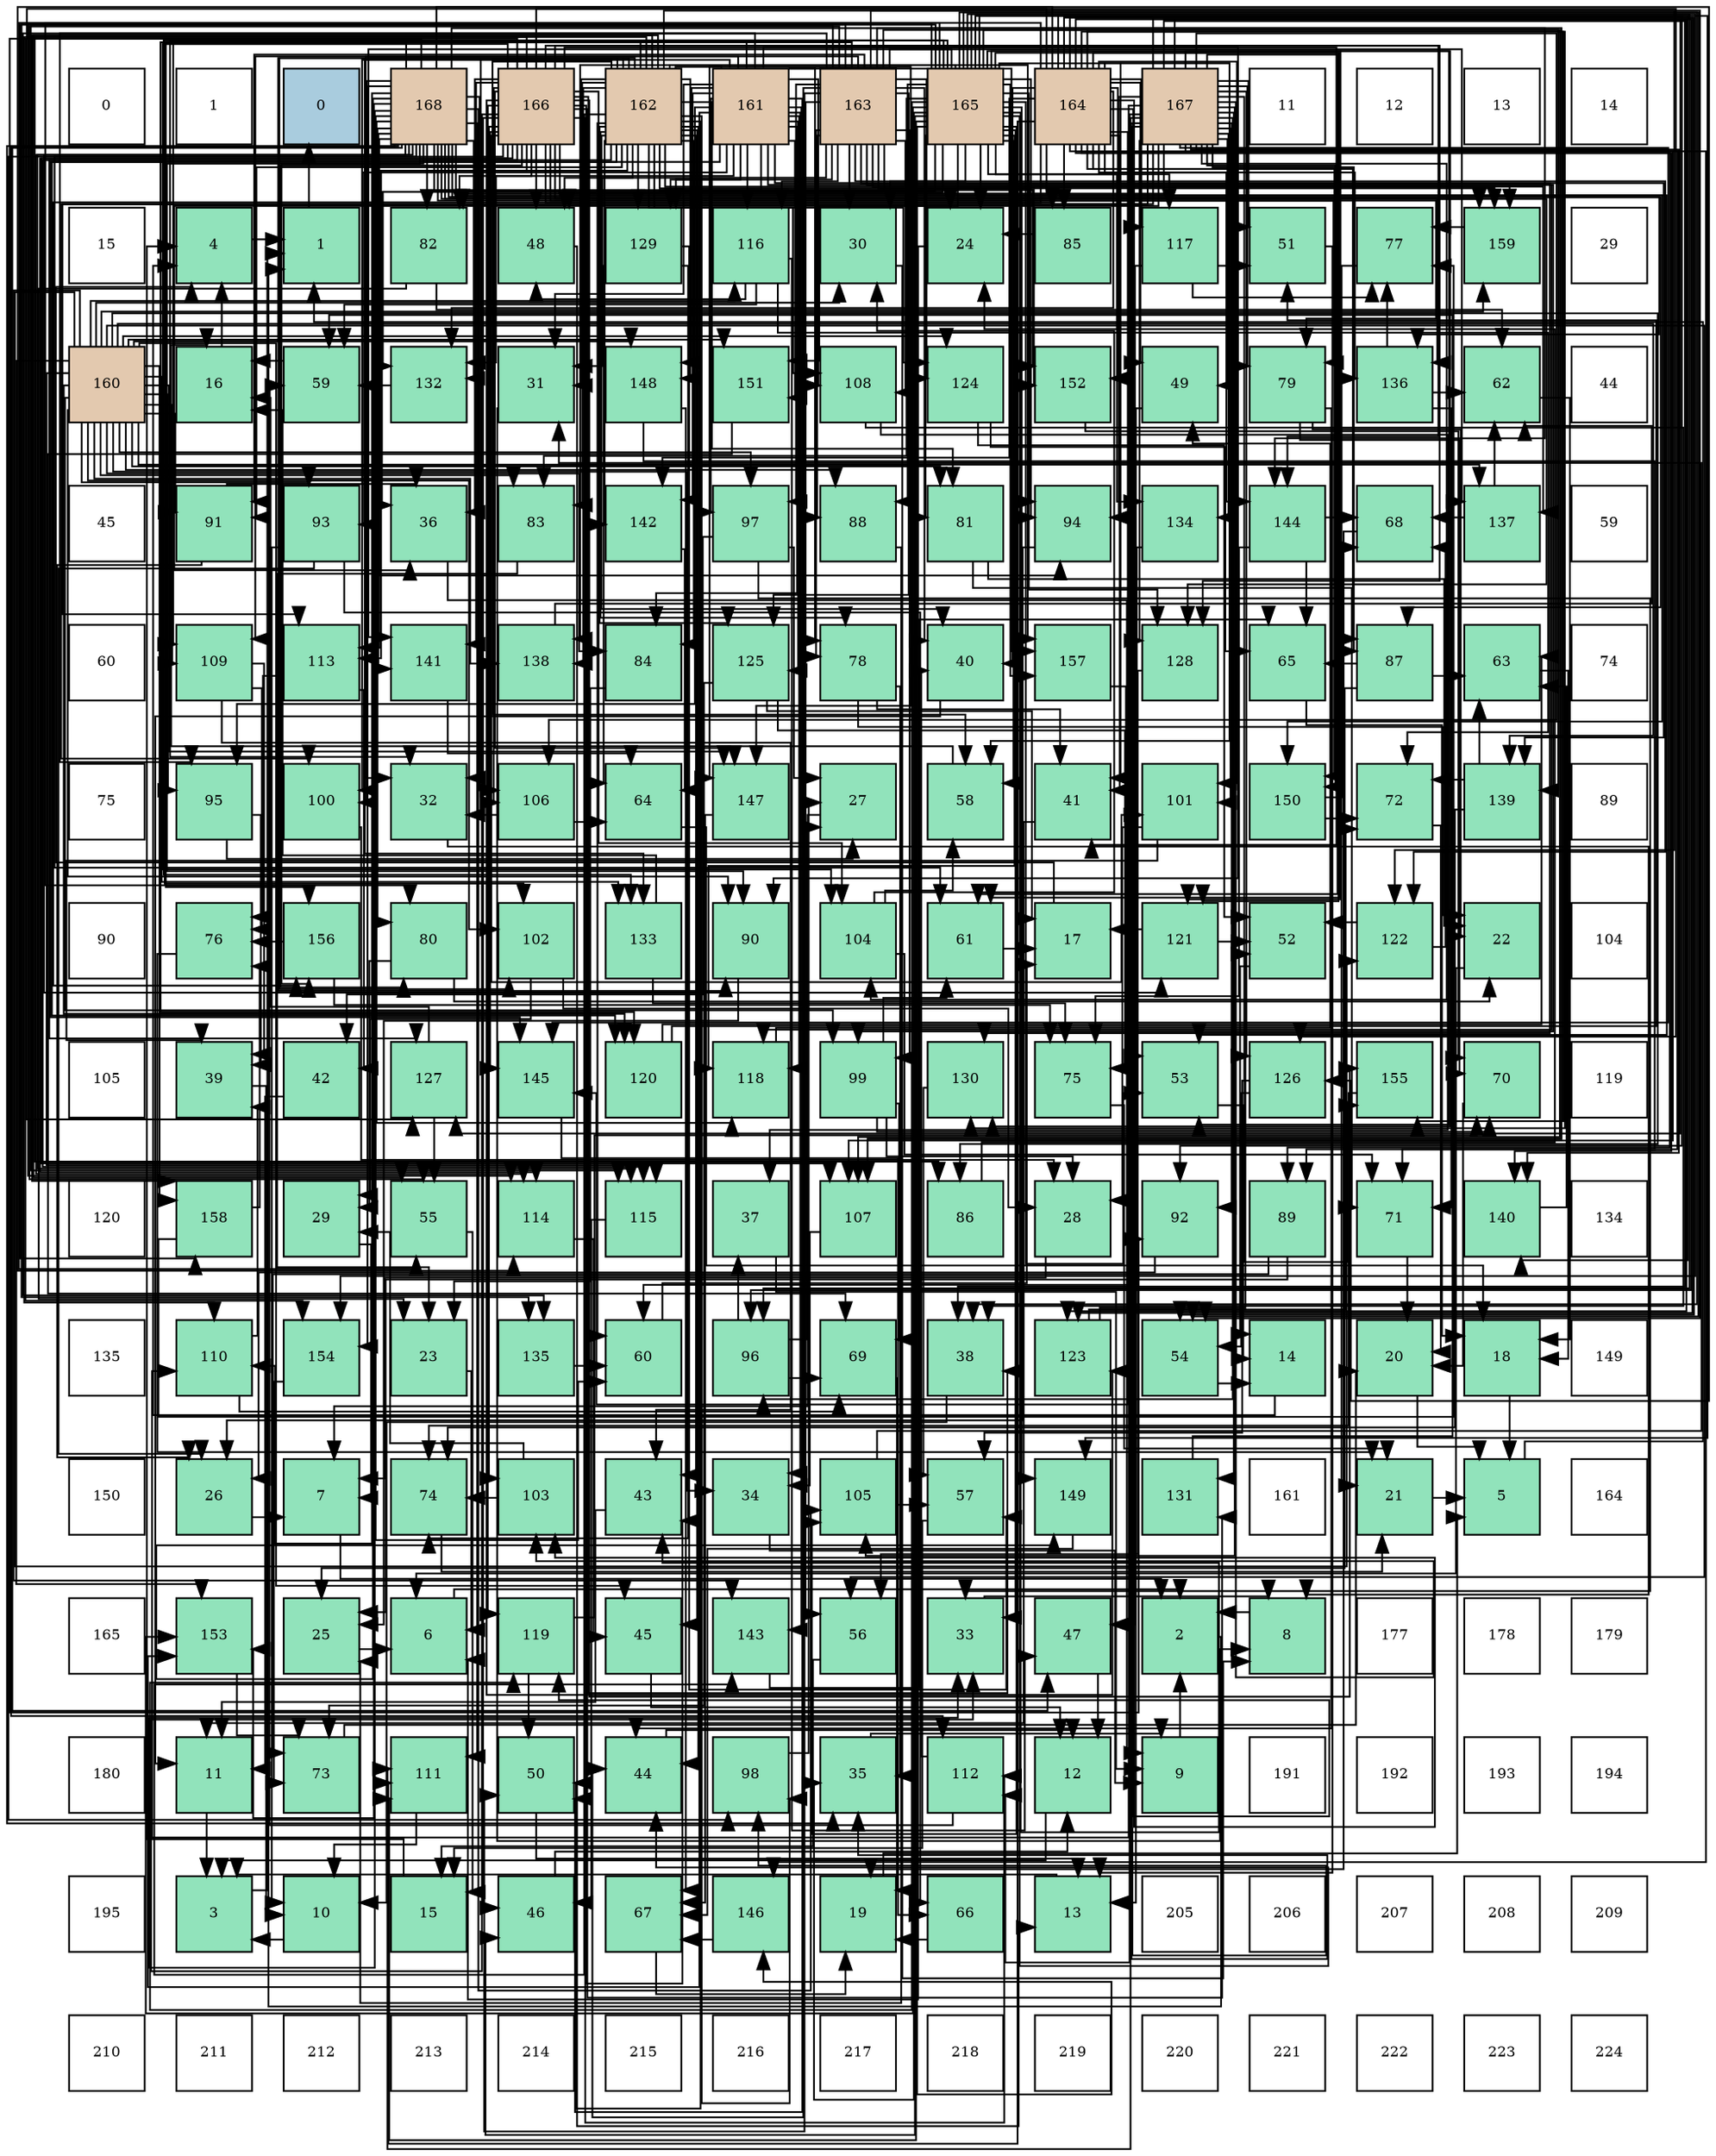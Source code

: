 digraph layout{
 rankdir=TB;
 splines=ortho;
 node [style=filled shape=square fixedsize=true width=0.6];
0[label="0", fontsize=8, fillcolor="#ffffff"];
1[label="1", fontsize=8, fillcolor="#ffffff"];
2[label="0", fontsize=8, fillcolor="#a9ccde"];
3[label="168", fontsize=8, fillcolor="#e3c9af"];
4[label="166", fontsize=8, fillcolor="#e3c9af"];
5[label="162", fontsize=8, fillcolor="#e3c9af"];
6[label="161", fontsize=8, fillcolor="#e3c9af"];
7[label="163", fontsize=8, fillcolor="#e3c9af"];
8[label="165", fontsize=8, fillcolor="#e3c9af"];
9[label="164", fontsize=8, fillcolor="#e3c9af"];
10[label="167", fontsize=8, fillcolor="#e3c9af"];
11[label="11", fontsize=8, fillcolor="#ffffff"];
12[label="12", fontsize=8, fillcolor="#ffffff"];
13[label="13", fontsize=8, fillcolor="#ffffff"];
14[label="14", fontsize=8, fillcolor="#ffffff"];
15[label="15", fontsize=8, fillcolor="#ffffff"];
16[label="4", fontsize=8, fillcolor="#91e3bb"];
17[label="1", fontsize=8, fillcolor="#91e3bb"];
18[label="82", fontsize=8, fillcolor="#91e3bb"];
19[label="48", fontsize=8, fillcolor="#91e3bb"];
20[label="129", fontsize=8, fillcolor="#91e3bb"];
21[label="116", fontsize=8, fillcolor="#91e3bb"];
22[label="30", fontsize=8, fillcolor="#91e3bb"];
23[label="24", fontsize=8, fillcolor="#91e3bb"];
24[label="85", fontsize=8, fillcolor="#91e3bb"];
25[label="117", fontsize=8, fillcolor="#91e3bb"];
26[label="51", fontsize=8, fillcolor="#91e3bb"];
27[label="77", fontsize=8, fillcolor="#91e3bb"];
28[label="159", fontsize=8, fillcolor="#91e3bb"];
29[label="29", fontsize=8, fillcolor="#ffffff"];
30[label="160", fontsize=8, fillcolor="#e3c9af"];
31[label="16", fontsize=8, fillcolor="#91e3bb"];
32[label="59", fontsize=8, fillcolor="#91e3bb"];
33[label="132", fontsize=8, fillcolor="#91e3bb"];
34[label="31", fontsize=8, fillcolor="#91e3bb"];
35[label="148", fontsize=8, fillcolor="#91e3bb"];
36[label="151", fontsize=8, fillcolor="#91e3bb"];
37[label="108", fontsize=8, fillcolor="#91e3bb"];
38[label="124", fontsize=8, fillcolor="#91e3bb"];
39[label="152", fontsize=8, fillcolor="#91e3bb"];
40[label="49", fontsize=8, fillcolor="#91e3bb"];
41[label="79", fontsize=8, fillcolor="#91e3bb"];
42[label="136", fontsize=8, fillcolor="#91e3bb"];
43[label="62", fontsize=8, fillcolor="#91e3bb"];
44[label="44", fontsize=8, fillcolor="#ffffff"];
45[label="45", fontsize=8, fillcolor="#ffffff"];
46[label="91", fontsize=8, fillcolor="#91e3bb"];
47[label="93", fontsize=8, fillcolor="#91e3bb"];
48[label="36", fontsize=8, fillcolor="#91e3bb"];
49[label="83", fontsize=8, fillcolor="#91e3bb"];
50[label="142", fontsize=8, fillcolor="#91e3bb"];
51[label="97", fontsize=8, fillcolor="#91e3bb"];
52[label="88", fontsize=8, fillcolor="#91e3bb"];
53[label="81", fontsize=8, fillcolor="#91e3bb"];
54[label="94", fontsize=8, fillcolor="#91e3bb"];
55[label="134", fontsize=8, fillcolor="#91e3bb"];
56[label="144", fontsize=8, fillcolor="#91e3bb"];
57[label="68", fontsize=8, fillcolor="#91e3bb"];
58[label="137", fontsize=8, fillcolor="#91e3bb"];
59[label="59", fontsize=8, fillcolor="#ffffff"];
60[label="60", fontsize=8, fillcolor="#ffffff"];
61[label="109", fontsize=8, fillcolor="#91e3bb"];
62[label="113", fontsize=8, fillcolor="#91e3bb"];
63[label="141", fontsize=8, fillcolor="#91e3bb"];
64[label="138", fontsize=8, fillcolor="#91e3bb"];
65[label="84", fontsize=8, fillcolor="#91e3bb"];
66[label="125", fontsize=8, fillcolor="#91e3bb"];
67[label="78", fontsize=8, fillcolor="#91e3bb"];
68[label="40", fontsize=8, fillcolor="#91e3bb"];
69[label="157", fontsize=8, fillcolor="#91e3bb"];
70[label="128", fontsize=8, fillcolor="#91e3bb"];
71[label="65", fontsize=8, fillcolor="#91e3bb"];
72[label="87", fontsize=8, fillcolor="#91e3bb"];
73[label="63", fontsize=8, fillcolor="#91e3bb"];
74[label="74", fontsize=8, fillcolor="#ffffff"];
75[label="75", fontsize=8, fillcolor="#ffffff"];
76[label="95", fontsize=8, fillcolor="#91e3bb"];
77[label="100", fontsize=8, fillcolor="#91e3bb"];
78[label="32", fontsize=8, fillcolor="#91e3bb"];
79[label="106", fontsize=8, fillcolor="#91e3bb"];
80[label="64", fontsize=8, fillcolor="#91e3bb"];
81[label="147", fontsize=8, fillcolor="#91e3bb"];
82[label="27", fontsize=8, fillcolor="#91e3bb"];
83[label="58", fontsize=8, fillcolor="#91e3bb"];
84[label="41", fontsize=8, fillcolor="#91e3bb"];
85[label="101", fontsize=8, fillcolor="#91e3bb"];
86[label="150", fontsize=8, fillcolor="#91e3bb"];
87[label="72", fontsize=8, fillcolor="#91e3bb"];
88[label="139", fontsize=8, fillcolor="#91e3bb"];
89[label="89", fontsize=8, fillcolor="#ffffff"];
90[label="90", fontsize=8, fillcolor="#ffffff"];
91[label="76", fontsize=8, fillcolor="#91e3bb"];
92[label="156", fontsize=8, fillcolor="#91e3bb"];
93[label="80", fontsize=8, fillcolor="#91e3bb"];
94[label="102", fontsize=8, fillcolor="#91e3bb"];
95[label="133", fontsize=8, fillcolor="#91e3bb"];
96[label="90", fontsize=8, fillcolor="#91e3bb"];
97[label="104", fontsize=8, fillcolor="#91e3bb"];
98[label="61", fontsize=8, fillcolor="#91e3bb"];
99[label="17", fontsize=8, fillcolor="#91e3bb"];
100[label="121", fontsize=8, fillcolor="#91e3bb"];
101[label="52", fontsize=8, fillcolor="#91e3bb"];
102[label="122", fontsize=8, fillcolor="#91e3bb"];
103[label="22", fontsize=8, fillcolor="#91e3bb"];
104[label="104", fontsize=8, fillcolor="#ffffff"];
105[label="105", fontsize=8, fillcolor="#ffffff"];
106[label="39", fontsize=8, fillcolor="#91e3bb"];
107[label="42", fontsize=8, fillcolor="#91e3bb"];
108[label="127", fontsize=8, fillcolor="#91e3bb"];
109[label="145", fontsize=8, fillcolor="#91e3bb"];
110[label="120", fontsize=8, fillcolor="#91e3bb"];
111[label="118", fontsize=8, fillcolor="#91e3bb"];
112[label="99", fontsize=8, fillcolor="#91e3bb"];
113[label="130", fontsize=8, fillcolor="#91e3bb"];
114[label="75", fontsize=8, fillcolor="#91e3bb"];
115[label="53", fontsize=8, fillcolor="#91e3bb"];
116[label="126", fontsize=8, fillcolor="#91e3bb"];
117[label="155", fontsize=8, fillcolor="#91e3bb"];
118[label="70", fontsize=8, fillcolor="#91e3bb"];
119[label="119", fontsize=8, fillcolor="#ffffff"];
120[label="120", fontsize=8, fillcolor="#ffffff"];
121[label="158", fontsize=8, fillcolor="#91e3bb"];
122[label="29", fontsize=8, fillcolor="#91e3bb"];
123[label="55", fontsize=8, fillcolor="#91e3bb"];
124[label="114", fontsize=8, fillcolor="#91e3bb"];
125[label="115", fontsize=8, fillcolor="#91e3bb"];
126[label="37", fontsize=8, fillcolor="#91e3bb"];
127[label="107", fontsize=8, fillcolor="#91e3bb"];
128[label="86", fontsize=8, fillcolor="#91e3bb"];
129[label="28", fontsize=8, fillcolor="#91e3bb"];
130[label="92", fontsize=8, fillcolor="#91e3bb"];
131[label="89", fontsize=8, fillcolor="#91e3bb"];
132[label="71", fontsize=8, fillcolor="#91e3bb"];
133[label="140", fontsize=8, fillcolor="#91e3bb"];
134[label="134", fontsize=8, fillcolor="#ffffff"];
135[label="135", fontsize=8, fillcolor="#ffffff"];
136[label="110", fontsize=8, fillcolor="#91e3bb"];
137[label="154", fontsize=8, fillcolor="#91e3bb"];
138[label="23", fontsize=8, fillcolor="#91e3bb"];
139[label="135", fontsize=8, fillcolor="#91e3bb"];
140[label="60", fontsize=8, fillcolor="#91e3bb"];
141[label="96", fontsize=8, fillcolor="#91e3bb"];
142[label="69", fontsize=8, fillcolor="#91e3bb"];
143[label="38", fontsize=8, fillcolor="#91e3bb"];
144[label="123", fontsize=8, fillcolor="#91e3bb"];
145[label="54", fontsize=8, fillcolor="#91e3bb"];
146[label="14", fontsize=8, fillcolor="#91e3bb"];
147[label="20", fontsize=8, fillcolor="#91e3bb"];
148[label="18", fontsize=8, fillcolor="#91e3bb"];
149[label="149", fontsize=8, fillcolor="#ffffff"];
150[label="150", fontsize=8, fillcolor="#ffffff"];
151[label="26", fontsize=8, fillcolor="#91e3bb"];
152[label="7", fontsize=8, fillcolor="#91e3bb"];
153[label="74", fontsize=8, fillcolor="#91e3bb"];
154[label="103", fontsize=8, fillcolor="#91e3bb"];
155[label="43", fontsize=8, fillcolor="#91e3bb"];
156[label="34", fontsize=8, fillcolor="#91e3bb"];
157[label="105", fontsize=8, fillcolor="#91e3bb"];
158[label="57", fontsize=8, fillcolor="#91e3bb"];
159[label="149", fontsize=8, fillcolor="#91e3bb"];
160[label="131", fontsize=8, fillcolor="#91e3bb"];
161[label="161", fontsize=8, fillcolor="#ffffff"];
162[label="21", fontsize=8, fillcolor="#91e3bb"];
163[label="5", fontsize=8, fillcolor="#91e3bb"];
164[label="164", fontsize=8, fillcolor="#ffffff"];
165[label="165", fontsize=8, fillcolor="#ffffff"];
166[label="153", fontsize=8, fillcolor="#91e3bb"];
167[label="25", fontsize=8, fillcolor="#91e3bb"];
168[label="6", fontsize=8, fillcolor="#91e3bb"];
169[label="119", fontsize=8, fillcolor="#91e3bb"];
170[label="45", fontsize=8, fillcolor="#91e3bb"];
171[label="143", fontsize=8, fillcolor="#91e3bb"];
172[label="56", fontsize=8, fillcolor="#91e3bb"];
173[label="33", fontsize=8, fillcolor="#91e3bb"];
174[label="47", fontsize=8, fillcolor="#91e3bb"];
175[label="2", fontsize=8, fillcolor="#91e3bb"];
176[label="8", fontsize=8, fillcolor="#91e3bb"];
177[label="177", fontsize=8, fillcolor="#ffffff"];
178[label="178", fontsize=8, fillcolor="#ffffff"];
179[label="179", fontsize=8, fillcolor="#ffffff"];
180[label="180", fontsize=8, fillcolor="#ffffff"];
181[label="11", fontsize=8, fillcolor="#91e3bb"];
182[label="73", fontsize=8, fillcolor="#91e3bb"];
183[label="111", fontsize=8, fillcolor="#91e3bb"];
184[label="50", fontsize=8, fillcolor="#91e3bb"];
185[label="44", fontsize=8, fillcolor="#91e3bb"];
186[label="98", fontsize=8, fillcolor="#91e3bb"];
187[label="35", fontsize=8, fillcolor="#91e3bb"];
188[label="112", fontsize=8, fillcolor="#91e3bb"];
189[label="12", fontsize=8, fillcolor="#91e3bb"];
190[label="9", fontsize=8, fillcolor="#91e3bb"];
191[label="191", fontsize=8, fillcolor="#ffffff"];
192[label="192", fontsize=8, fillcolor="#ffffff"];
193[label="193", fontsize=8, fillcolor="#ffffff"];
194[label="194", fontsize=8, fillcolor="#ffffff"];
195[label="195", fontsize=8, fillcolor="#ffffff"];
196[label="3", fontsize=8, fillcolor="#91e3bb"];
197[label="10", fontsize=8, fillcolor="#91e3bb"];
198[label="15", fontsize=8, fillcolor="#91e3bb"];
199[label="46", fontsize=8, fillcolor="#91e3bb"];
200[label="67", fontsize=8, fillcolor="#91e3bb"];
201[label="146", fontsize=8, fillcolor="#91e3bb"];
202[label="19", fontsize=8, fillcolor="#91e3bb"];
203[label="66", fontsize=8, fillcolor="#91e3bb"];
204[label="13", fontsize=8, fillcolor="#91e3bb"];
205[label="205", fontsize=8, fillcolor="#ffffff"];
206[label="206", fontsize=8, fillcolor="#ffffff"];
207[label="207", fontsize=8, fillcolor="#ffffff"];
208[label="208", fontsize=8, fillcolor="#ffffff"];
209[label="209", fontsize=8, fillcolor="#ffffff"];
210[label="210", fontsize=8, fillcolor="#ffffff"];
211[label="211", fontsize=8, fillcolor="#ffffff"];
212[label="212", fontsize=8, fillcolor="#ffffff"];
213[label="213", fontsize=8, fillcolor="#ffffff"];
214[label="214", fontsize=8, fillcolor="#ffffff"];
215[label="215", fontsize=8, fillcolor="#ffffff"];
216[label="216", fontsize=8, fillcolor="#ffffff"];
217[label="217", fontsize=8, fillcolor="#ffffff"];
218[label="218", fontsize=8, fillcolor="#ffffff"];
219[label="219", fontsize=8, fillcolor="#ffffff"];
220[label="220", fontsize=8, fillcolor="#ffffff"];
221[label="221", fontsize=8, fillcolor="#ffffff"];
222[label="222", fontsize=8, fillcolor="#ffffff"];
223[label="223", fontsize=8, fillcolor="#ffffff"];
224[label="224", fontsize=8, fillcolor="#ffffff"];
edge [constraint=false, style=vis];17 -> 2;
175 -> 17;
196 -> 17;
16 -> 17;
163 -> 17;
168 -> 175;
152 -> 175;
176 -> 175;
190 -> 175;
197 -> 196;
181 -> 196;
189 -> 196;
204 -> 196;
146 -> 16;
198 -> 16;
31 -> 16;
99 -> 16;
148 -> 163;
202 -> 163;
147 -> 163;
162 -> 163;
103 -> 168;
138 -> 168;
23 -> 168;
167 -> 168;
151 -> 152;
82 -> 152;
129 -> 152;
122 -> 152;
22 -> 176;
34 -> 176;
78 -> 176;
173 -> 176;
156 -> 190;
187 -> 190;
48 -> 190;
126 -> 190;
143 -> 197;
106 -> 197;
68 -> 181;
84 -> 181;
107 -> 181;
155 -> 181;
185 -> 189;
170 -> 189;
199 -> 189;
174 -> 189;
19 -> 204;
40 -> 204;
184 -> 204;
26 -> 204;
101 -> 146;
115 -> 146;
145 -> 146;
123 -> 198;
172 -> 198;
158 -> 198;
83 -> 31;
32 -> 31;
140 -> 99;
98 -> 99;
43 -> 148;
73 -> 148;
80 -> 148;
71 -> 148;
203 -> 202;
200 -> 202;
57 -> 202;
142 -> 202;
118 -> 147;
132 -> 147;
87 -> 147;
182 -> 147;
153 -> 162;
114 -> 162;
91 -> 162;
27 -> 162;
67 -> 103;
67 -> 187;
67 -> 84;
41 -> 103;
41 -> 185;
41 -> 118;
93 -> 103;
93 -> 122;
53 -> 103;
53 -> 132;
18 -> 138;
18 -> 43;
49 -> 138;
65 -> 138;
24 -> 23;
128 -> 23;
72 -> 167;
72 -> 73;
72 -> 71;
52 -> 167;
131 -> 167;
131 -> 182;
96 -> 167;
46 -> 151;
46 -> 48;
130 -> 151;
47 -> 197;
47 -> 151;
47 -> 203;
54 -> 151;
76 -> 82;
76 -> 106;
141 -> 82;
141 -> 126;
141 -> 142;
51 -> 82;
51 -> 173;
51 -> 107;
186 -> 82;
112 -> 129;
112 -> 98;
112 -> 142;
112 -> 118;
77 -> 129;
85 -> 129;
85 -> 106;
94 -> 129;
94 -> 122;
154 -> 122;
154 -> 153;
97 -> 22;
97 -> 83;
97 -> 132;
157 -> 34;
157 -> 158;
79 -> 78;
79 -> 80;
127 -> 156;
37 -> 126;
37 -> 143;
61 -> 106;
61 -> 155;
61 -> 91;
136 -> 106;
136 -> 142;
183 -> 197;
188 -> 68;
188 -> 32;
62 -> 107;
62 -> 91;
124 -> 170;
125 -> 199;
21 -> 174;
21 -> 19;
21 -> 32;
21 -> 87;
25 -> 174;
25 -> 26;
25 -> 27;
111 -> 40;
169 -> 184;
169 -> 118;
110 -> 26;
110 -> 73;
100 -> 99;
100 -> 101;
102 -> 101;
102 -> 57;
144 -> 101;
144 -> 87;
38 -> 101;
38 -> 71;
66 -> 99;
66 -> 115;
66 -> 182;
116 -> 145;
116 -> 158;
108 -> 31;
108 -> 123;
70 -> 172;
20 -> 158;
20 -> 80;
20 -> 153;
113 -> 158;
160 -> 32;
33 -> 32;
95 -> 31;
95 -> 114;
55 -> 140;
139 -> 140;
42 -> 43;
42 -> 132;
42 -> 27;
58 -> 43;
58 -> 57;
64 -> 43;
88 -> 73;
88 -> 87;
88 -> 153;
133 -> 73;
63 -> 80;
50 -> 80;
171 -> 71;
56 -> 71;
56 -> 57;
56 -> 114;
109 -> 203;
201 -> 200;
81 -> 200;
35 -> 200;
35 -> 132;
159 -> 200;
86 -> 57;
86 -> 87;
36 -> 142;
39 -> 118;
166 -> 182;
137 -> 182;
117 -> 153;
92 -> 114;
92 -> 91;
69 -> 114;
121 -> 91;
121 -> 27;
28 -> 27;
30 -> 22;
30 -> 156;
30 -> 170;
30 -> 172;
30 -> 53;
30 -> 49;
30 -> 65;
30 -> 128;
30 -> 52;
30 -> 96;
30 -> 46;
30 -> 47;
30 -> 76;
30 -> 51;
30 -> 112;
30 -> 94;
30 -> 61;
30 -> 125;
30 -> 21;
30 -> 110;
30 -> 102;
30 -> 38;
30 -> 95;
30 -> 58;
30 -> 64;
30 -> 88;
30 -> 171;
30 -> 81;
30 -> 35;
30 -> 36;
30 -> 166;
30 -> 121;
30 -> 28;
6 -> 34;
6 -> 78;
6 -> 156;
6 -> 184;
6 -> 67;
6 -> 65;
6 -> 96;
6 -> 47;
6 -> 76;
6 -> 51;
6 -> 112;
6 -> 94;
6 -> 37;
6 -> 61;
6 -> 21;
6 -> 111;
6 -> 110;
6 -> 66;
6 -> 20;
6 -> 33;
6 -> 139;
6 -> 88;
6 -> 50;
6 -> 171;
6 -> 81;
6 -> 35;
6 -> 36;
6 -> 39;
6 -> 166;
6 -> 69;
5 -> 34;
5 -> 68;
5 -> 155;
5 -> 185;
5 -> 170;
5 -> 19;
5 -> 184;
5 -> 123;
5 -> 83;
5 -> 140;
5 -> 67;
5 -> 53;
5 -> 49;
5 -> 65;
5 -> 128;
5 -> 96;
5 -> 46;
5 -> 186;
5 -> 77;
5 -> 94;
5 -> 37;
5 -> 62;
5 -> 125;
5 -> 110;
5 -> 102;
5 -> 38;
5 -> 66;
5 -> 20;
5 -> 95;
5 -> 58;
5 -> 64;
5 -> 50;
5 -> 171;
5 -> 109;
5 -> 81;
5 -> 35;
5 -> 69;
5 -> 121;
5 -> 28;
7 -> 22;
7 -> 34;
7 -> 78;
7 -> 68;
7 -> 185;
7 -> 184;
7 -> 145;
7 -> 123;
7 -> 172;
7 -> 67;
7 -> 52;
7 -> 46;
7 -> 54;
7 -> 76;
7 -> 51;
7 -> 112;
7 -> 127;
7 -> 37;
7 -> 61;
7 -> 125;
7 -> 21;
7 -> 111;
7 -> 102;
7 -> 38;
7 -> 66;
7 -> 20;
7 -> 113;
7 -> 139;
7 -> 58;
7 -> 88;
7 -> 39;
7 -> 28;
9 -> 68;
9 -> 84;
9 -> 40;
9 -> 145;
9 -> 83;
9 -> 93;
9 -> 18;
9 -> 24;
9 -> 72;
9 -> 131;
9 -> 141;
9 -> 85;
9 -> 154;
9 -> 183;
9 -> 124;
9 -> 25;
9 -> 169;
9 -> 100;
9 -> 144;
9 -> 108;
9 -> 113;
9 -> 33;
9 -> 42;
9 -> 133;
9 -> 50;
9 -> 56;
9 -> 109;
9 -> 201;
9 -> 159;
9 -> 86;
9 -> 39;
9 -> 117;
9 -> 92;
8 -> 23;
8 -> 22;
8 -> 78;
8 -> 173;
8 -> 187;
8 -> 48;
8 -> 143;
8 -> 84;
8 -> 155;
8 -> 185;
8 -> 199;
8 -> 115;
8 -> 145;
8 -> 123;
8 -> 83;
8 -> 98;
8 -> 53;
8 -> 49;
8 -> 52;
8 -> 130;
8 -> 54;
8 -> 141;
8 -> 157;
8 -> 127;
8 -> 183;
8 -> 124;
8 -> 25;
8 -> 111;
8 -> 169;
8 -> 100;
8 -> 70;
8 -> 113;
8 -> 33;
8 -> 95;
8 -> 55;
8 -> 64;
8 -> 133;
8 -> 63;
8 -> 201;
8 -> 159;
8 -> 36;
8 -> 166;
8 -> 137;
8 -> 69;
8 -> 121;
4 -> 173;
4 -> 48;
4 -> 143;
4 -> 84;
4 -> 155;
4 -> 199;
4 -> 19;
4 -> 41;
4 -> 93;
4 -> 18;
4 -> 24;
4 -> 186;
4 -> 85;
4 -> 154;
4 -> 97;
4 -> 79;
4 -> 127;
4 -> 136;
4 -> 188;
4 -> 62;
4 -> 124;
4 -> 169;
4 -> 144;
4 -> 116;
4 -> 108;
4 -> 70;
4 -> 160;
4 -> 42;
4 -> 63;
4 -> 56;
4 -> 109;
4 -> 81;
4 -> 86;
4 -> 137;
4 -> 117;
4 -> 92;
10 -> 187;
10 -> 48;
10 -> 143;
10 -> 19;
10 -> 40;
10 -> 26;
10 -> 115;
10 -> 98;
10 -> 41;
10 -> 72;
10 -> 131;
10 -> 130;
10 -> 54;
10 -> 141;
10 -> 186;
10 -> 77;
10 -> 85;
10 -> 154;
10 -> 97;
10 -> 157;
10 -> 79;
10 -> 127;
10 -> 136;
10 -> 183;
10 -> 188;
10 -> 62;
10 -> 144;
10 -> 116;
10 -> 108;
10 -> 70;
10 -> 160;
10 -> 55;
10 -> 133;
10 -> 109;
10 -> 86;
10 -> 117;
3 -> 23;
3 -> 173;
3 -> 187;
3 -> 174;
3 -> 115;
3 -> 140;
3 -> 98;
3 -> 41;
3 -> 93;
3 -> 18;
3 -> 72;
3 -> 96;
3 -> 130;
3 -> 54;
3 -> 77;
3 -> 97;
3 -> 157;
3 -> 79;
3 -> 136;
3 -> 183;
3 -> 188;
3 -> 124;
3 -> 125;
3 -> 111;
3 -> 100;
3 -> 116;
3 -> 70;
3 -> 33;
3 -> 42;
3 -> 63;
3 -> 56;
3 -> 159;
3 -> 166;
3 -> 137;
3 -> 92;
3 -> 28;
edge [constraint=true, style=invis];
0 -> 15 -> 30 -> 45 -> 60 -> 75 -> 90 -> 105 -> 120 -> 135 -> 150 -> 165 -> 180 -> 195 -> 210;
1 -> 16 -> 31 -> 46 -> 61 -> 76 -> 91 -> 106 -> 121 -> 136 -> 151 -> 166 -> 181 -> 196 -> 211;
2 -> 17 -> 32 -> 47 -> 62 -> 77 -> 92 -> 107 -> 122 -> 137 -> 152 -> 167 -> 182 -> 197 -> 212;
3 -> 18 -> 33 -> 48 -> 63 -> 78 -> 93 -> 108 -> 123 -> 138 -> 153 -> 168 -> 183 -> 198 -> 213;
4 -> 19 -> 34 -> 49 -> 64 -> 79 -> 94 -> 109 -> 124 -> 139 -> 154 -> 169 -> 184 -> 199 -> 214;
5 -> 20 -> 35 -> 50 -> 65 -> 80 -> 95 -> 110 -> 125 -> 140 -> 155 -> 170 -> 185 -> 200 -> 215;
6 -> 21 -> 36 -> 51 -> 66 -> 81 -> 96 -> 111 -> 126 -> 141 -> 156 -> 171 -> 186 -> 201 -> 216;
7 -> 22 -> 37 -> 52 -> 67 -> 82 -> 97 -> 112 -> 127 -> 142 -> 157 -> 172 -> 187 -> 202 -> 217;
8 -> 23 -> 38 -> 53 -> 68 -> 83 -> 98 -> 113 -> 128 -> 143 -> 158 -> 173 -> 188 -> 203 -> 218;
9 -> 24 -> 39 -> 54 -> 69 -> 84 -> 99 -> 114 -> 129 -> 144 -> 159 -> 174 -> 189 -> 204 -> 219;
10 -> 25 -> 40 -> 55 -> 70 -> 85 -> 100 -> 115 -> 130 -> 145 -> 160 -> 175 -> 190 -> 205 -> 220;
11 -> 26 -> 41 -> 56 -> 71 -> 86 -> 101 -> 116 -> 131 -> 146 -> 161 -> 176 -> 191 -> 206 -> 221;
12 -> 27 -> 42 -> 57 -> 72 -> 87 -> 102 -> 117 -> 132 -> 147 -> 162 -> 177 -> 192 -> 207 -> 222;
13 -> 28 -> 43 -> 58 -> 73 -> 88 -> 103 -> 118 -> 133 -> 148 -> 163 -> 178 -> 193 -> 208 -> 223;
14 -> 29 -> 44 -> 59 -> 74 -> 89 -> 104 -> 119 -> 134 -> 149 -> 164 -> 179 -> 194 -> 209 -> 224;
rank = same {0 -> 1 -> 2 -> 3 -> 4 -> 5 -> 6 -> 7 -> 8 -> 9 -> 10 -> 11 -> 12 -> 13 -> 14};
rank = same {15 -> 16 -> 17 -> 18 -> 19 -> 20 -> 21 -> 22 -> 23 -> 24 -> 25 -> 26 -> 27 -> 28 -> 29};
rank = same {30 -> 31 -> 32 -> 33 -> 34 -> 35 -> 36 -> 37 -> 38 -> 39 -> 40 -> 41 -> 42 -> 43 -> 44};
rank = same {45 -> 46 -> 47 -> 48 -> 49 -> 50 -> 51 -> 52 -> 53 -> 54 -> 55 -> 56 -> 57 -> 58 -> 59};
rank = same {60 -> 61 -> 62 -> 63 -> 64 -> 65 -> 66 -> 67 -> 68 -> 69 -> 70 -> 71 -> 72 -> 73 -> 74};
rank = same {75 -> 76 -> 77 -> 78 -> 79 -> 80 -> 81 -> 82 -> 83 -> 84 -> 85 -> 86 -> 87 -> 88 -> 89};
rank = same {90 -> 91 -> 92 -> 93 -> 94 -> 95 -> 96 -> 97 -> 98 -> 99 -> 100 -> 101 -> 102 -> 103 -> 104};
rank = same {105 -> 106 -> 107 -> 108 -> 109 -> 110 -> 111 -> 112 -> 113 -> 114 -> 115 -> 116 -> 117 -> 118 -> 119};
rank = same {120 -> 121 -> 122 -> 123 -> 124 -> 125 -> 126 -> 127 -> 128 -> 129 -> 130 -> 131 -> 132 -> 133 -> 134};
rank = same {135 -> 136 -> 137 -> 138 -> 139 -> 140 -> 141 -> 142 -> 143 -> 144 -> 145 -> 146 -> 147 -> 148 -> 149};
rank = same {150 -> 151 -> 152 -> 153 -> 154 -> 155 -> 156 -> 157 -> 158 -> 159 -> 160 -> 161 -> 162 -> 163 -> 164};
rank = same {165 -> 166 -> 167 -> 168 -> 169 -> 170 -> 171 -> 172 -> 173 -> 174 -> 175 -> 176 -> 177 -> 178 -> 179};
rank = same {180 -> 181 -> 182 -> 183 -> 184 -> 185 -> 186 -> 187 -> 188 -> 189 -> 190 -> 191 -> 192 -> 193 -> 194};
rank = same {195 -> 196 -> 197 -> 198 -> 199 -> 200 -> 201 -> 202 -> 203 -> 204 -> 205 -> 206 -> 207 -> 208 -> 209};
rank = same {210 -> 211 -> 212 -> 213 -> 214 -> 215 -> 216 -> 217 -> 218 -> 219 -> 220 -> 221 -> 222 -> 223 -> 224};
}